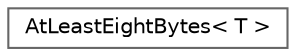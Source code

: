 digraph "Graphical Class Hierarchy"
{
 // LATEX_PDF_SIZE
  bgcolor="transparent";
  edge [fontname=Helvetica,fontsize=10,labelfontname=Helvetica,labelfontsize=10];
  node [fontname=Helvetica,fontsize=10,shape=box,height=0.2,width=0.4];
  rankdir="LR";
  Node0 [id="Node000000",label="AtLeastEightBytes\< T \>",height=0.2,width=0.4,color="grey40", fillcolor="white", style="filled",URL="$unionAtLeastEightBytes.html",tooltip=" "];
}
